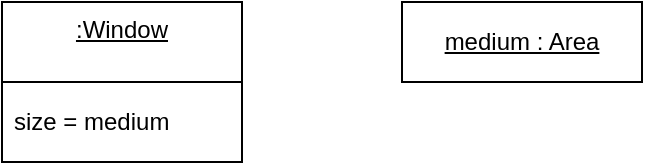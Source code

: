 <mxfile version="21.6.5" type="device">
  <diagram name="Page-1" id="IIiQF4FuDmIsoYOKtlL4">
    <mxGraphModel dx="864" dy="495" grid="1" gridSize="10" guides="1" tooltips="1" connect="1" arrows="1" fold="1" page="1" pageScale="1" pageWidth="1169" pageHeight="827" math="0" shadow="0">
      <root>
        <mxCell id="0" />
        <mxCell id="1" parent="0" />
        <mxCell id="5TINlQwYKX7uJa-NTQYQ-1" value="&lt;u&gt;:Window&lt;/u&gt;" style="swimlane;fontStyle=0;align=center;verticalAlign=top;childLayout=stackLayout;horizontal=1;startSize=40;horizontalStack=0;resizeParent=1;resizeParentMax=0;resizeLast=0;collapsible=0;marginBottom=0;html=1;whiteSpace=wrap;" vertex="1" parent="1">
          <mxGeometry width="120" height="80" as="geometry" />
        </mxCell>
        <mxCell id="5TINlQwYKX7uJa-NTQYQ-2" value="size = medium" style="text;html=1;strokeColor=none;fillColor=none;align=left;verticalAlign=middle;spacingLeft=4;spacingRight=4;overflow=hidden;rotatable=0;points=[[0,0.5],[1,0.5]];portConstraint=eastwest;whiteSpace=wrap;" vertex="1" parent="5TINlQwYKX7uJa-NTQYQ-1">
          <mxGeometry y="40" width="120" height="40" as="geometry" />
        </mxCell>
        <mxCell id="5TINlQwYKX7uJa-NTQYQ-3" value="&lt;u&gt;medium : Area&lt;/u&gt;" style="fontStyle=0;html=1;whiteSpace=wrap;" vertex="1" parent="1">
          <mxGeometry x="200" width="120" height="40" as="geometry" />
        </mxCell>
      </root>
    </mxGraphModel>
  </diagram>
</mxfile>
